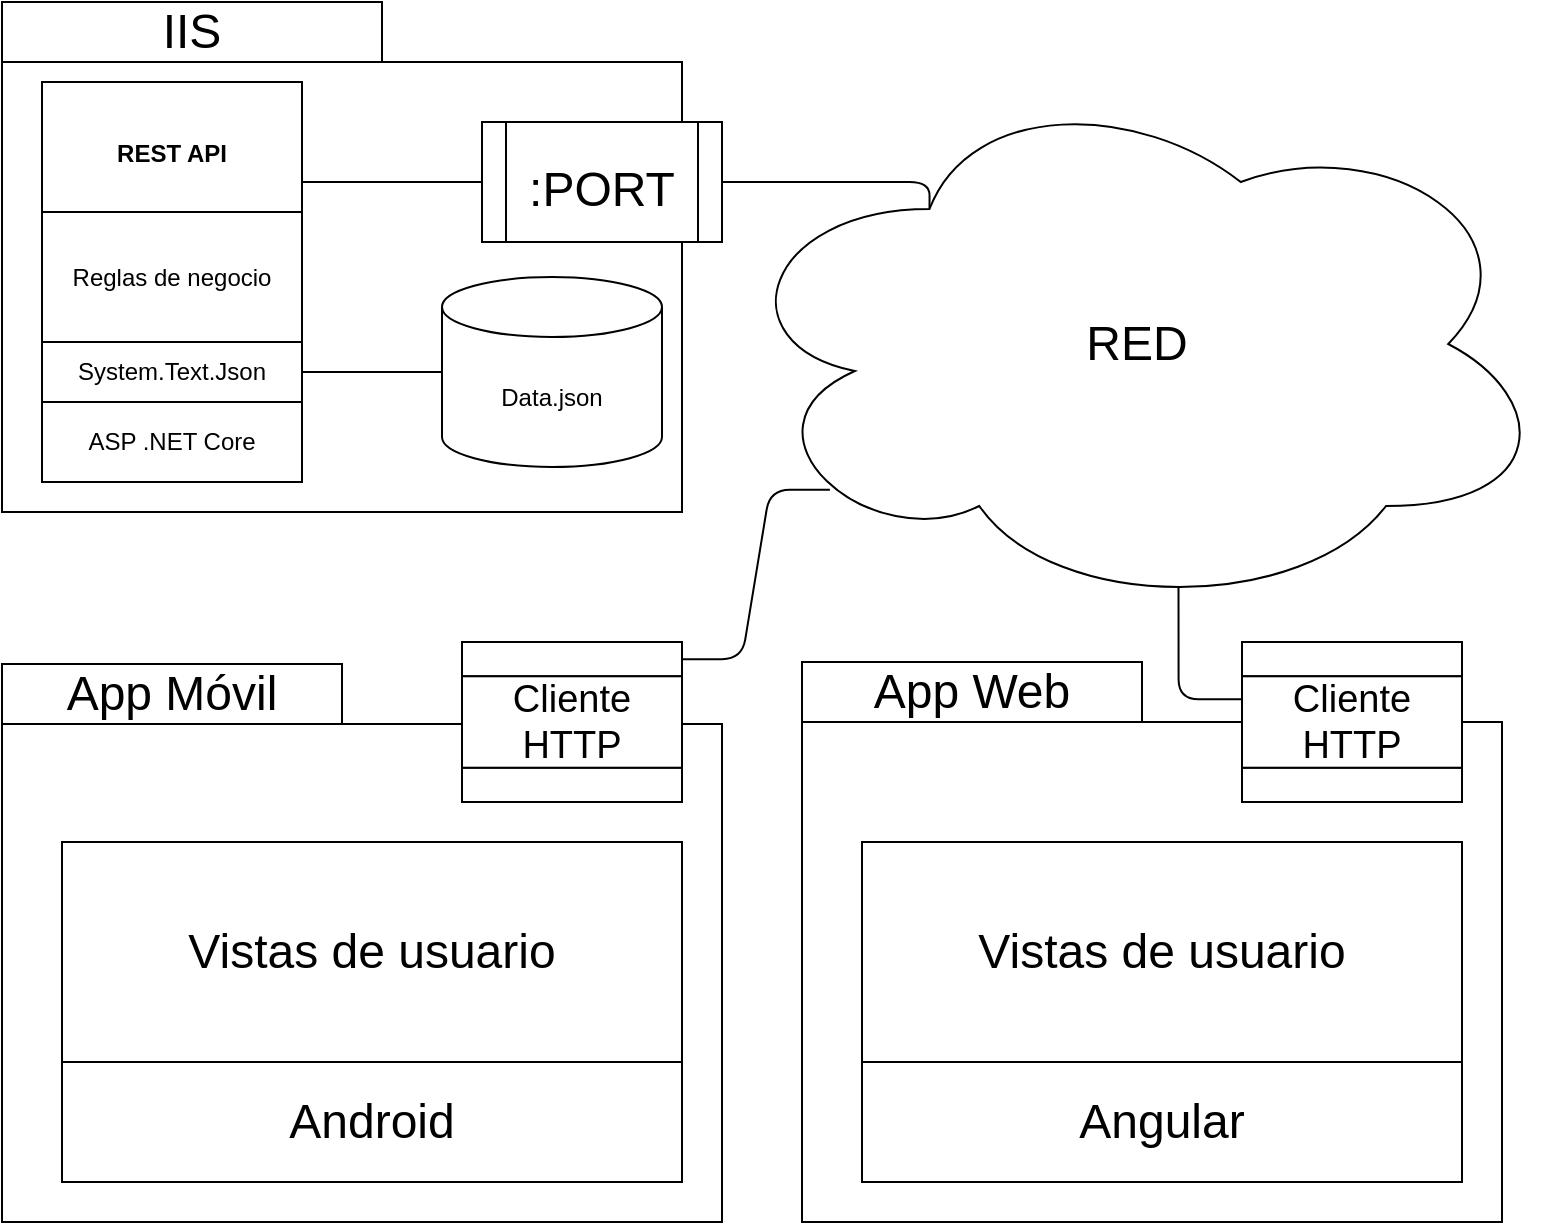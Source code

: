 <mxfile>
    <diagram id="QKOttZpNPm8bgM1Gy_pq" name="Page-1">
        <mxGraphModel dx="1310" dy="782" grid="1" gridSize="10" guides="1" tooltips="1" connect="1" arrows="1" fold="1" page="1" pageScale="1" pageWidth="850" pageHeight="1100" math="0" shadow="0">
            <root>
                <mxCell id="0"/>
                <mxCell id="1" parent="0"/>
                <mxCell id="25" value="" style="rounded=0;whiteSpace=wrap;html=1;fontSize=24;" vertex="1" parent="1">
                    <mxGeometry x="40" y="140" width="340" height="225" as="geometry"/>
                </mxCell>
                <mxCell id="2" value="Data.json" style="shape=cylinder3;whiteSpace=wrap;html=1;boundedLbl=1;backgroundOutline=1;size=15;" vertex="1" parent="1">
                    <mxGeometry x="260" y="247.5" width="110" height="95" as="geometry"/>
                </mxCell>
                <mxCell id="15" style="edgeStyle=none;html=1;entryX=0;entryY=0.5;entryDx=0;entryDy=0;fontSize=33;endArrow=none;endFill=0;" edge="1" parent="1" target="14">
                    <mxGeometry relative="1" as="geometry">
                        <mxPoint x="190" y="200" as="sourcePoint"/>
                    </mxGeometry>
                </mxCell>
                <mxCell id="4" value="REST API" style="swimlane;startSize=70;" vertex="1" parent="1">
                    <mxGeometry x="60" y="150" width="130" height="200" as="geometry">
                        <mxRectangle x="220" y="240" width="90" height="23" as="alternateBounds"/>
                    </mxGeometry>
                </mxCell>
                <mxCell id="6" value="System.Text.Json" style="rounded=0;whiteSpace=wrap;html=1;" vertex="1" parent="4">
                    <mxGeometry y="130" width="130" height="30" as="geometry"/>
                </mxCell>
                <mxCell id="5" value="ASP .NET Core" style="rounded=0;whiteSpace=wrap;html=1;" vertex="1" parent="4">
                    <mxGeometry y="160" width="130" height="40" as="geometry"/>
                </mxCell>
                <mxCell id="7" value="Reglas de negocio" style="rounded=0;whiteSpace=wrap;html=1;" vertex="1" parent="4">
                    <mxGeometry y="65" width="130" height="65" as="geometry"/>
                </mxCell>
                <mxCell id="79" style="edgeStyle=orthogonalEdgeStyle;html=1;exitX=1;exitY=0.5;exitDx=0;exitDy=0;entryX=0.25;entryY=0.25;entryDx=0;entryDy=0;entryPerimeter=0;fontSize=19;endArrow=none;endFill=0;elbow=vertical;" edge="1" parent="1" source="14" target="26">
                    <mxGeometry relative="1" as="geometry">
                        <Array as="points">
                            <mxPoint x="504" y="200"/>
                        </Array>
                    </mxGeometry>
                </mxCell>
                <mxCell id="14" value="&lt;font style=&quot;font-size: 24px&quot;&gt;:PORT&lt;/font&gt;" style="shape=process;whiteSpace=wrap;html=1;backgroundOutline=1;fontSize=33;" vertex="1" parent="1">
                    <mxGeometry x="280" y="170" width="120" height="60" as="geometry"/>
                </mxCell>
                <mxCell id="18" value="" style="rounded=0;whiteSpace=wrap;html=1;fontSize=24;" vertex="1" parent="1">
                    <mxGeometry x="440" y="470" width="350" height="250" as="geometry"/>
                </mxCell>
                <mxCell id="19" value="App Web" style="rounded=0;whiteSpace=wrap;html=1;fontSize=24;" vertex="1" parent="1">
                    <mxGeometry x="440" y="440" width="170" height="30" as="geometry"/>
                </mxCell>
                <mxCell id="21" value="" style="rounded=0;whiteSpace=wrap;html=1;fontSize=24;" vertex="1" parent="1">
                    <mxGeometry x="40" y="471" width="360" height="249" as="geometry"/>
                </mxCell>
                <mxCell id="22" value="App Móvil" style="rounded=0;whiteSpace=wrap;html=1;fontSize=24;" vertex="1" parent="1">
                    <mxGeometry x="40" y="441" width="170" height="30" as="geometry"/>
                </mxCell>
                <mxCell id="75" style="edgeStyle=entityRelationEdgeStyle;html=1;exitX=0.13;exitY=0.77;exitDx=0;exitDy=0;exitPerimeter=0;entryX=1;entryY=0.5;entryDx=0;entryDy=0;fontSize=19;endArrow=none;endFill=0;elbow=vertical;" edge="1" parent="1" source="26" target="64">
                    <mxGeometry relative="1" as="geometry"/>
                </mxCell>
                <mxCell id="80" style="edgeStyle=orthogonalEdgeStyle;html=1;exitX=0.55;exitY=0.95;exitDx=0;exitDy=0;exitPerimeter=0;entryX=0;entryY=0.25;entryDx=0;entryDy=0;fontSize=19;endArrow=none;endFill=0;elbow=vertical;" edge="1" parent="1" source="26" target="73">
                    <mxGeometry relative="1" as="geometry"/>
                </mxCell>
                <mxCell id="26" value="RED" style="ellipse;shape=cloud;whiteSpace=wrap;html=1;fontSize=24;" vertex="1" parent="1">
                    <mxGeometry x="400" y="146" width="415" height="270" as="geometry"/>
                </mxCell>
                <mxCell id="46" style="edgeStyle=orthogonalEdgeStyle;html=1;exitX=1;exitY=0.5;exitDx=0;exitDy=0;entryX=0;entryY=0.5;entryDx=0;entryDy=0;entryPerimeter=0;fontSize=24;endArrow=none;endFill=0;" edge="1" parent="1" source="6" target="2">
                    <mxGeometry relative="1" as="geometry"/>
                </mxCell>
                <mxCell id="48" value="IIS" style="rounded=0;whiteSpace=wrap;html=1;fontSize=24;" vertex="1" parent="1">
                    <mxGeometry x="40" y="110" width="190" height="30" as="geometry"/>
                </mxCell>
                <mxCell id="52" value="Android" style="rounded=0;whiteSpace=wrap;html=1;fontSize=24;" vertex="1" parent="1">
                    <mxGeometry x="70" y="640" width="310" height="60" as="geometry"/>
                </mxCell>
                <mxCell id="54" value="Vistas de usuario" style="rounded=0;whiteSpace=wrap;html=1;fontSize=24;" vertex="1" parent="1">
                    <mxGeometry x="70" y="530" width="310" height="110" as="geometry"/>
                </mxCell>
                <mxCell id="56" value="Angular" style="rounded=0;whiteSpace=wrap;html=1;fontSize=24;" vertex="1" parent="1">
                    <mxGeometry x="470" y="640" width="300" height="60" as="geometry"/>
                </mxCell>
                <mxCell id="57" value="Vistas de usuario" style="rounded=0;whiteSpace=wrap;html=1;fontSize=24;" vertex="1" parent="1">
                    <mxGeometry x="470" y="530" width="300" height="110" as="geometry"/>
                </mxCell>
                <mxCell id="68" value="" style="group" vertex="1" connectable="0" parent="1">
                    <mxGeometry x="270" y="430" width="110" height="80" as="geometry"/>
                </mxCell>
                <mxCell id="64" value="" style="rounded=0;whiteSpace=wrap;html=1;fontSize=19;" vertex="1" parent="68">
                    <mxGeometry width="110" height="17.143" as="geometry"/>
                </mxCell>
                <mxCell id="67" value="" style="group" vertex="1" connectable="0" parent="68">
                    <mxGeometry y="17.143" width="110" height="62.857" as="geometry"/>
                </mxCell>
                <mxCell id="65" value="" style="rounded=0;whiteSpace=wrap;html=1;fontSize=19;" vertex="1" parent="67">
                    <mxGeometry y="45.714" width="110" height="17.143" as="geometry"/>
                </mxCell>
                <mxCell id="66" value="Cliente HTTP" style="rounded=0;whiteSpace=wrap;html=1;fontSize=19;" vertex="1" parent="67">
                    <mxGeometry width="110" height="45.714" as="geometry"/>
                </mxCell>
                <mxCell id="69" value="" style="group" vertex="1" connectable="0" parent="1">
                    <mxGeometry x="660" y="430" width="110" height="80" as="geometry"/>
                </mxCell>
                <mxCell id="70" value="" style="rounded=0;whiteSpace=wrap;html=1;fontSize=19;" vertex="1" parent="69">
                    <mxGeometry width="110" height="17.143" as="geometry"/>
                </mxCell>
                <mxCell id="71" value="" style="group" vertex="1" connectable="0" parent="69">
                    <mxGeometry y="17.143" width="110" height="62.857" as="geometry"/>
                </mxCell>
                <mxCell id="72" value="" style="rounded=0;whiteSpace=wrap;html=1;fontSize=19;" vertex="1" parent="71">
                    <mxGeometry y="45.714" width="110" height="17.143" as="geometry"/>
                </mxCell>
                <mxCell id="73" value="Cliente HTTP" style="rounded=0;whiteSpace=wrap;html=1;fontSize=19;" vertex="1" parent="71">
                    <mxGeometry width="110" height="45.714" as="geometry"/>
                </mxCell>
            </root>
        </mxGraphModel>
    </diagram>
</mxfile>